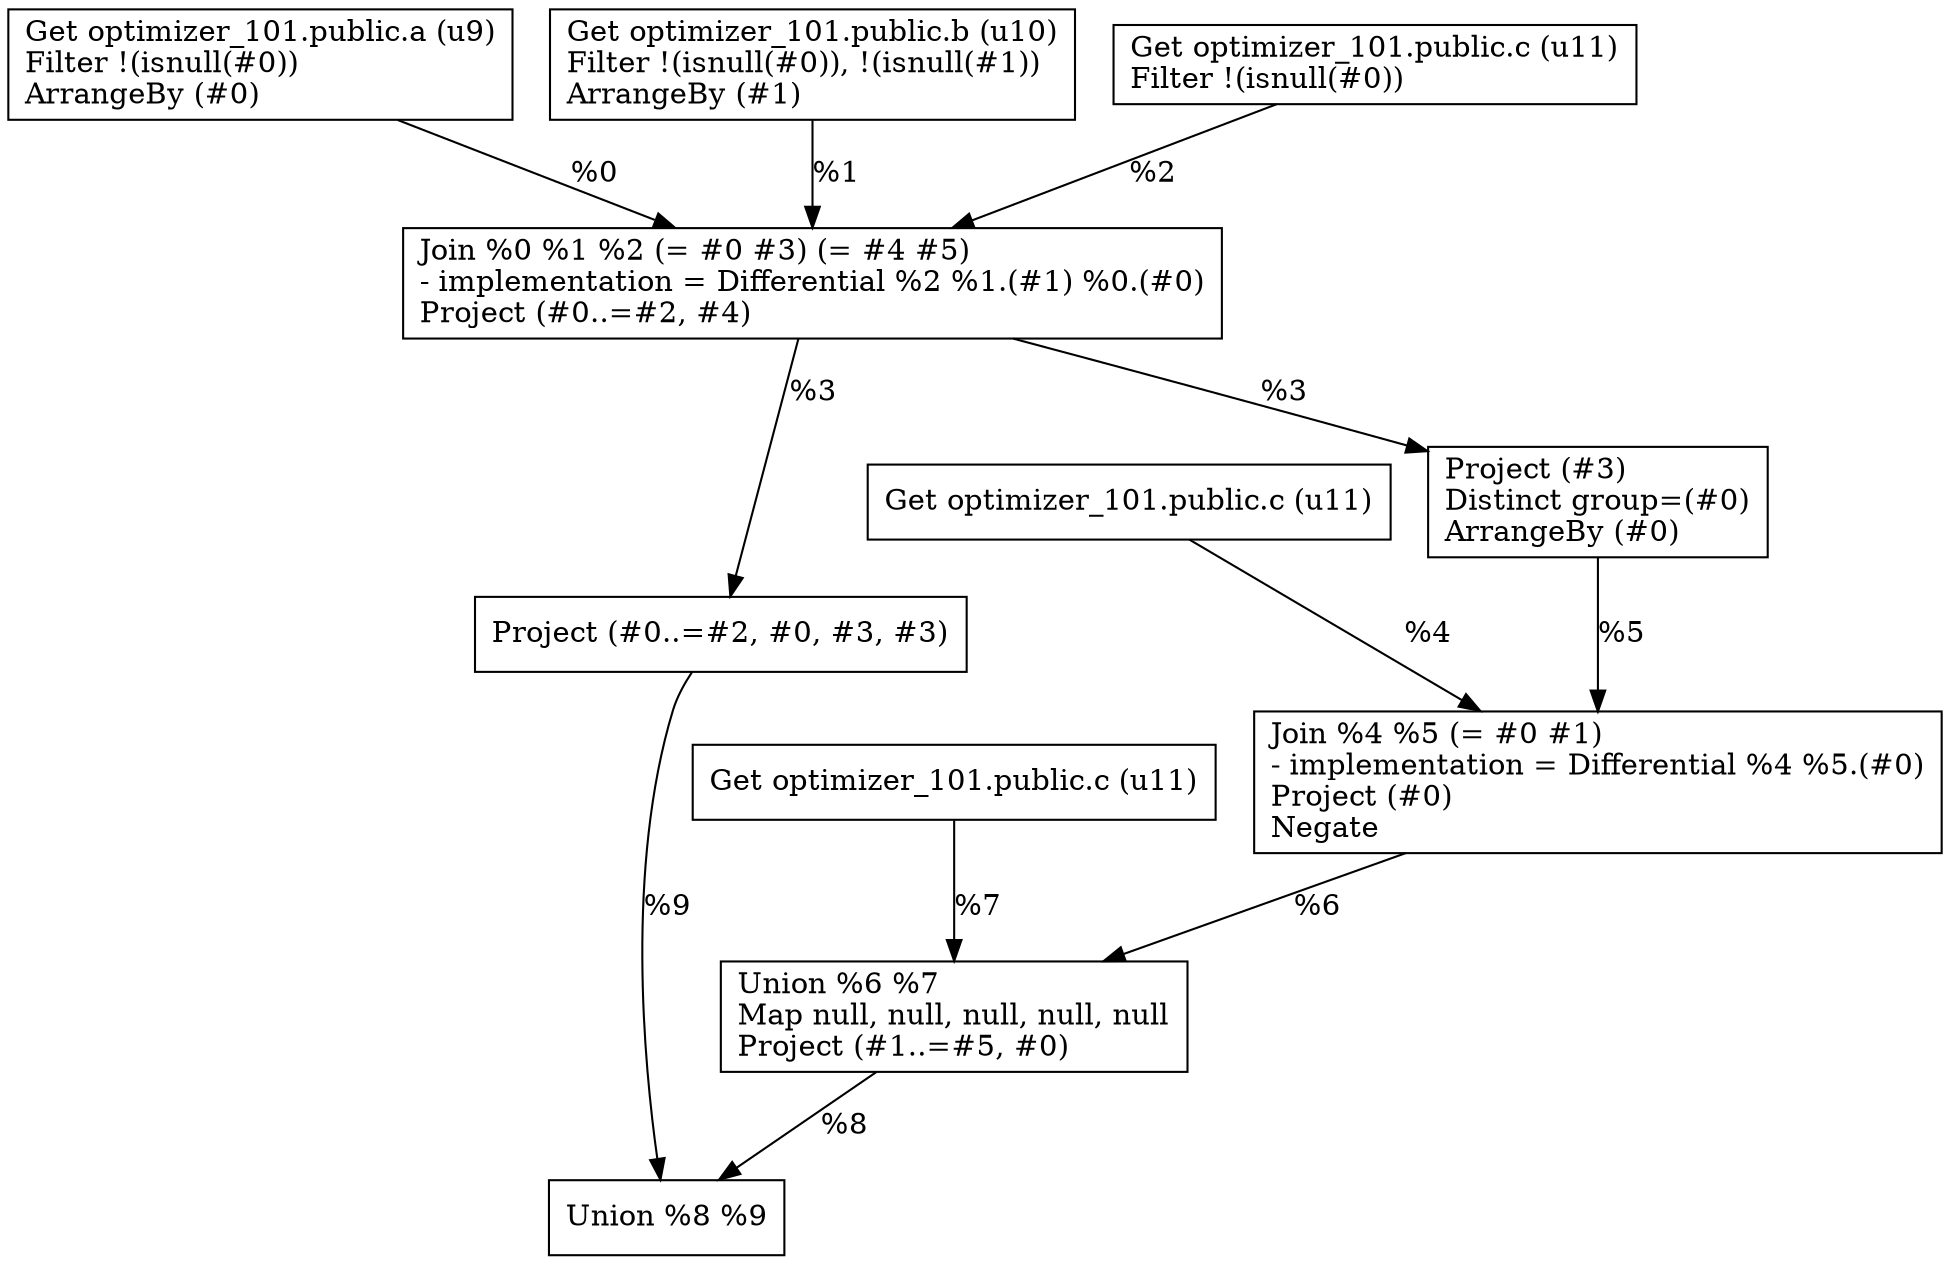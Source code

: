 digraph G {
    node0 [shape = record, label="Get optimizer_101.public.a (u9)\lFilter !(isnull(#0))\lArrangeBy (#0)\l"]
    node1 [shape = record, label="Get optimizer_101.public.b (u10)\lFilter !(isnull(#0)), !(isnull(#1))\lArrangeBy (#1)\l"]
    node2 [shape = record, label="Get optimizer_101.public.c (u11)\lFilter !(isnull(#0))\l"]
    node3 [shape = record, label="Join %0 %1 %2 (= #0 #3) (= #4 #5)\l- implementation = Differential %2 %1.(#1) %0.(#0)\lProject (#0..=#2, #4)\l"]
    node4 [shape = record, label="Get optimizer_101.public.c (u11)\l"]
    node5 [shape = record, label="Project (#3)\lDistinct group=(#0)\lArrangeBy (#0)\l"]
    node6 [shape = record, label="Join %4 %5 (= #0 #1)\l- implementation = Differential %4 %5.(#0)\lProject (#0)\lNegate\l"]
    node7 [shape = record, label="Get optimizer_101.public.c (u11)\l"]
    node8 [shape = record, label="Union %6 %7\lMap null, null, null, null, null\lProject (#1..=#5, #0)\l"]
    node9 [shape = record, label="Project (#0..=#2, #0, #3, #3)\l"]
    node10 [shape = record, label="Union %8 %9\l"]
    node0 -> node3 [label = "%0\l"]
    node3 -> node5 [label = "%3\l"]
    node9 -> node10 [label = "%9\l"]
    node3 -> node9 [label = "%3\l"]
    node5 -> node6 [label = "%5\l"]
    node4 -> node6 [label = "%4\l"]
    node2 -> node3 [label = "%2\l"]
    node6 -> node8 [label = "%6\l"]
    node1 -> node3 [label = "%1\l"]
    node7 -> node8 [label = "%7\l"]
    node8 -> node10 [label = "%8\l"]
}
